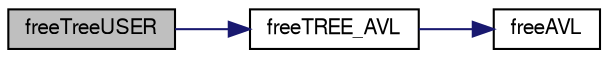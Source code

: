 digraph "freeTreeUSER"
{
  edge [fontname="FreeSans",fontsize="10",labelfontname="FreeSans",labelfontsize="10"];
  node [fontname="FreeSans",fontsize="10",shape=record];
  rankdir="LR";
  Node1 [label="freeTreeUSER",height=0.2,width=0.4,color="black", fillcolor="grey75", style="filled", fontcolor="black"];
  Node1 -> Node2 [color="midnightblue",fontsize="10",style="solid",fontname="FreeSans"];
  Node2 [label="freeTREE_AVL",height=0.2,width=0.4,color="black", fillcolor="white", style="filled",URL="$mytree_8c.html#abfd602606d20b1a7e8f977937c7ba6d8",tooltip="Função liberta a memória da estrutura Tree. "];
  Node2 -> Node3 [color="midnightblue",fontsize="10",style="solid",fontname="FreeSans"];
  Node3 [label="freeAVL",height=0.2,width=0.4,color="black", fillcolor="white", style="filled",URL="$mytree_8c.html#ad92f7af5d2b72aa2e1ec963daa20ba64",tooltip="Função liberta a memória de uma AVL. "];
}

